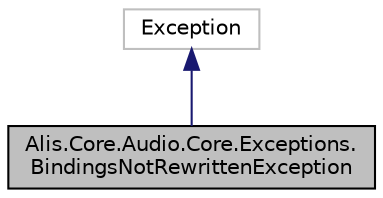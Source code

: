 digraph "Alis.Core.Audio.Core.Exceptions.BindingsNotRewrittenException"
{
 // LATEX_PDF_SIZE
  edge [fontname="Helvetica",fontsize="10",labelfontname="Helvetica",labelfontsize="10"];
  node [fontname="Helvetica",fontsize="10",shape=record];
  Node1 [label="Alis.Core.Audio.Core.Exceptions.\lBindingsNotRewrittenException",height=0.2,width=0.4,color="black", fillcolor="grey75", style="filled", fontcolor="black",tooltip="Represents exceptions thrown when a binding method is called and the bindings have not been rewritten..."];
  Node2 -> Node1 [dir="back",color="midnightblue",fontsize="10",style="solid",fontname="Helvetica"];
  Node2 [label="Exception",height=0.2,width=0.4,color="grey75", fillcolor="white", style="filled",tooltip=" "];
}
